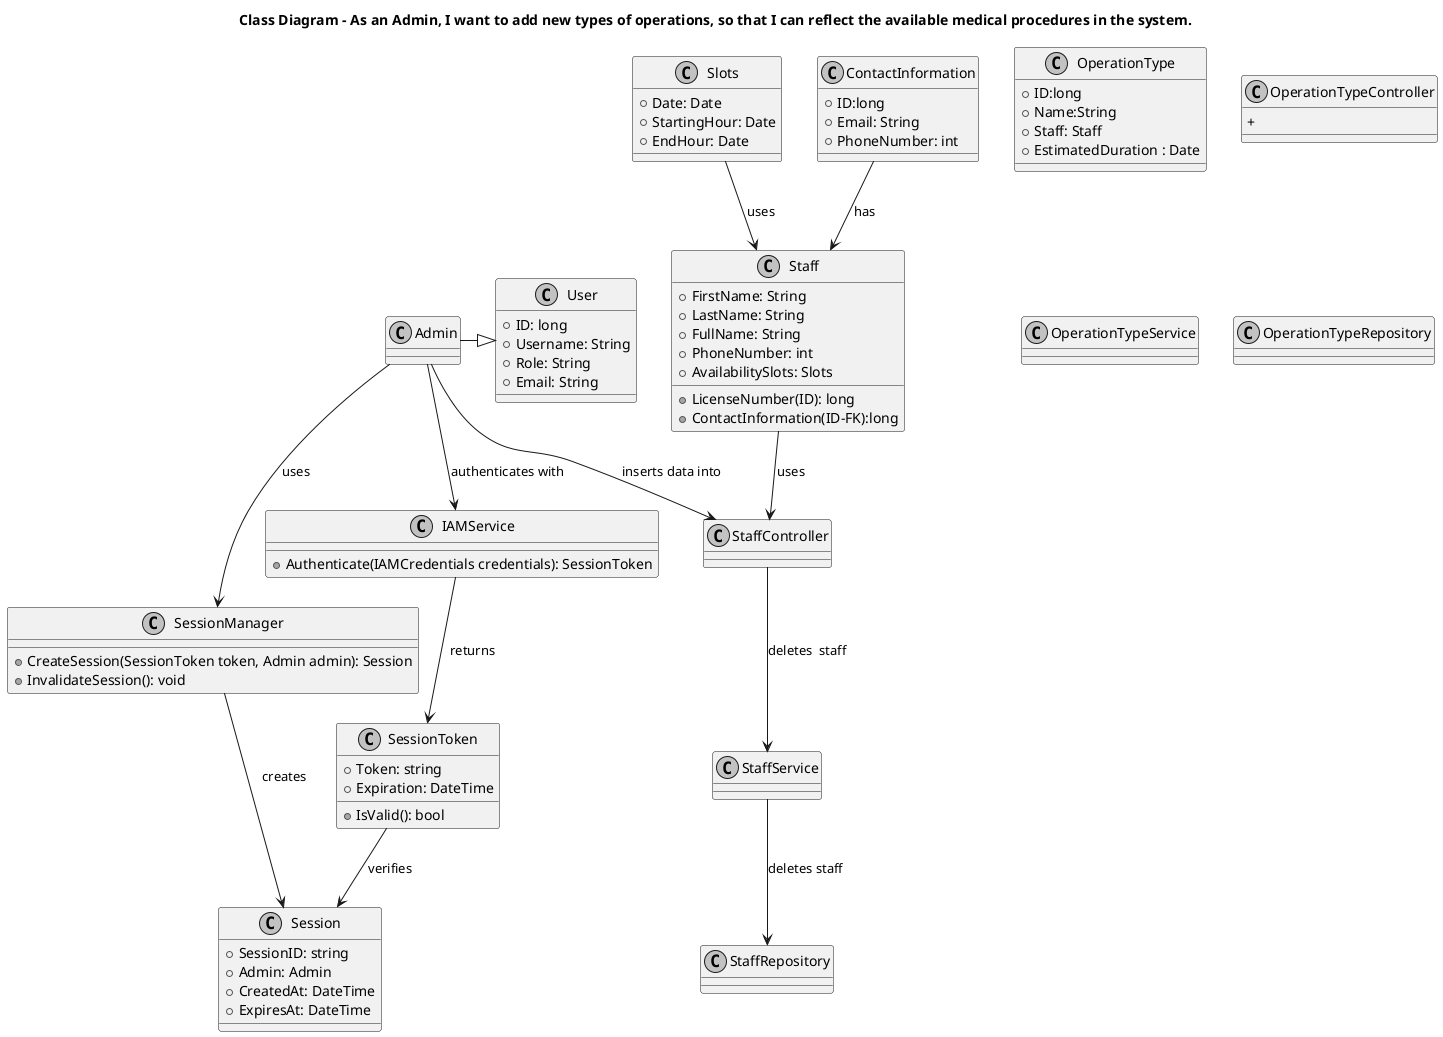 ﻿@startuml
'https://plantuml.com/class-diagram

skinparam monochrome true
skinparam shadowing false

title Class Diagram - As an Admin, I want to add new types of operations, so that I can reflect the available medical procedures in the system.

class Admin{

}
class Slots{
    +Date: Date
    +StartingHour: Date
    +EndHour: Date
}

class Staff{
    +FirstName: String
    +LastName: String
    +FullName: String
    +LicenseNumber(ID): long
    +ContactInformation(ID-FK):long
    +PhoneNumber: int
    +AvailabilitySlots: Slots

}

class ContactInformation{
    +ID:long
    +Email: String
    +PhoneNumber: int
}


class User{
    +ID: long
    +Username: String
    +Role: String
    +Email: String
}

class OperationType{
    +ID:long
    +Name:String
    +Staff: Staff
    +EstimatedDuration : Date

}



class SessionManager {
    +CreateSession(SessionToken token, Admin admin): Session
    +InvalidateSession(): void
}

class Session {
    +SessionID: string
    +Admin: Admin
    +CreatedAt: DateTime
    +ExpiresAt: DateTime
}
class IAMService {
    +Authenticate(IAMCredentials credentials): SessionToken
}



class SessionToken {
    +Token: string
    +Expiration: DateTime
    +IsValid(): bool
}

class OperationTypeController{
    +
}

class OperationTypeService {

}
class OperationTypeRepository {

}

Slots-->Staff : uses
ContactInformation-->Staff :has
Admin-|>User
Admin --> SessionManager : uses
IAMService --> SessionToken : returns
SessionManager --> Session : creates
Admin --> IAMService : authenticates with
Admin --> StaffController : inserts data into
StaffController-->StaffService: deletes  staff
Staff-->StaffController:uses
StaffService-->StaffRepository: deletes staff
SessionToken --> Session : verifies

@enduml